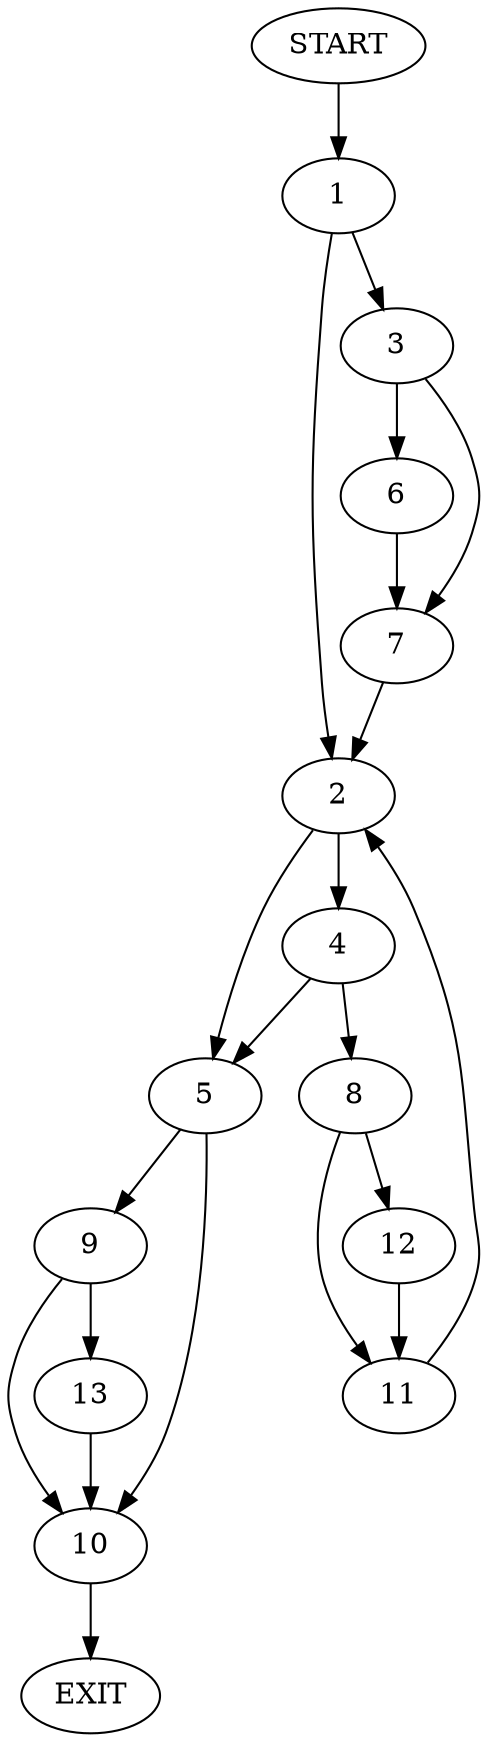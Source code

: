 digraph {
0 [label="START"]
14 [label="EXIT"]
0 -> 1
1 -> 2
1 -> 3
2 -> 4
2 -> 5
3 -> 6
3 -> 7
6 -> 7
7 -> 2
4 -> 5
4 -> 8
5 -> 9
5 -> 10
8 -> 11
8 -> 12
11 -> 2
12 -> 11
9 -> 10
9 -> 13
10 -> 14
13 -> 10
}
